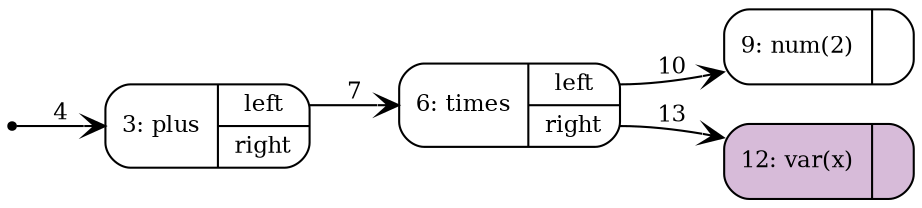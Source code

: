 digraph G {
   node [shape=Mrecord,fontsize=11,ranksep=0];
   edge [arrowhead=vee,fontsize=11,weight=2];
   rankdir = LR;
   {rank=min; n0 [shape=point]};
   n0 [label="{0: root|{<root> root}}",style=filled,fillcolor=black,color=black];
n3 [label="{3: plus|{<left> left|<right> right}}",style=filled,fillcolor=white,color=black];
n6 [label="{6: times|{<left> left|<right> right}}",style=filled,fillcolor=white,color=black];
n9 [label="{9: num(2)|{}}",style=filled,fillcolor=white,color=black];
n12 [label="{12: var(x)|{}}",style=filled,fillcolor="#D7BBD9",color=black];
n6:right -> n12 [color=black,label="13",edgeURL="#",edgetooltip="id: 13\nsource: 6\nindex: Lang.Index.Exp_times_right\ntarget: 12",labeltooltip="id: 13\nsource: 6\nindex: Lang.Index.Exp_times_right\ntarget: 12"];
n6:left -> n9 [color=black,label="10",edgeURL="#",edgetooltip="id: 10\nsource: 6\nindex: Lang.Index.Exp_times_left\ntarget: 9",labeltooltip="id: 10\nsource: 6\nindex: Lang.Index.Exp_times_left\ntarget: 9"];
n3:left -> n6 [color=black,label="7",edgeURL="#",edgetooltip="id: 7\nsource: 3\nindex: Lang.Index.Exp_plus_left\ntarget: 6",labeltooltip="id: 7\nsource: 3\nindex: Lang.Index.Exp_plus_left\ntarget: 6"];
n0:root -> n3 [color=black,label="4",edgeURL="#",edgetooltip="id: 4\nsource: 0\nindex: Lang.Index.Root_root_root\ntarget: 3",labeltooltip="id: 4\nsource: 0\nindex: Lang.Index.Root_root_root\ntarget: 3"]}